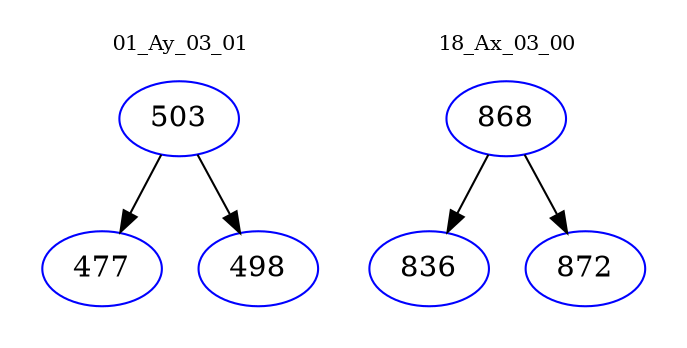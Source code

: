 digraph{
subgraph cluster_0 {
color = white
label = "01_Ay_03_01";
fontsize=10;
T0_503 [label="503", color="blue"]
T0_503 -> T0_477 [color="black"]
T0_477 [label="477", color="blue"]
T0_503 -> T0_498 [color="black"]
T0_498 [label="498", color="blue"]
}
subgraph cluster_1 {
color = white
label = "18_Ax_03_00";
fontsize=10;
T1_868 [label="868", color="blue"]
T1_868 -> T1_836 [color="black"]
T1_836 [label="836", color="blue"]
T1_868 -> T1_872 [color="black"]
T1_872 [label="872", color="blue"]
}
}
